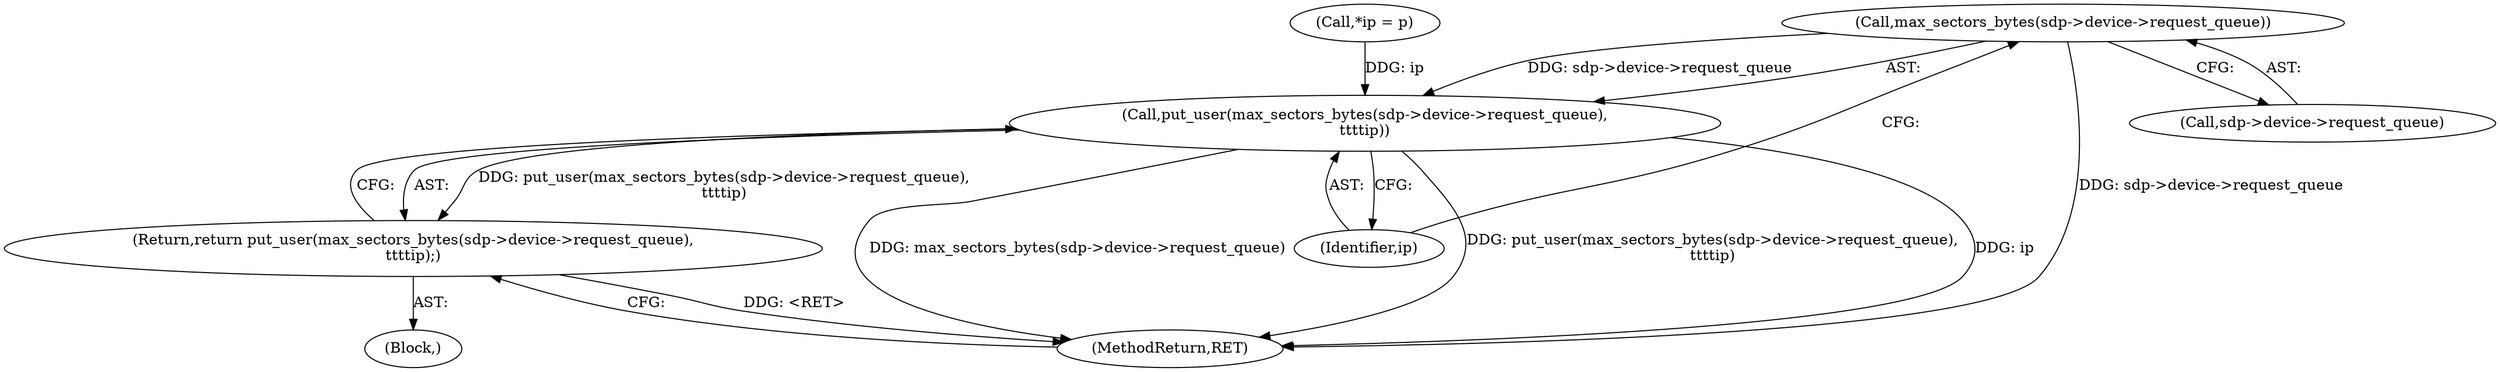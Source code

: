 digraph "0_linux_3e0097499839e0fe3af380410eababe5a47c4cf9_0@pointer" {
"1000962" [label="(Call,max_sectors_bytes(sdp->device->request_queue))"];
"1000961" [label="(Call,put_user(max_sectors_bytes(sdp->device->request_queue),\n\t\t\t\tip))"];
"1000960" [label="(Return,return put_user(max_sectors_bytes(sdp->device->request_queue),\n\t\t\t\tip);)"];
"1000960" [label="(Return,return put_user(max_sectors_bytes(sdp->device->request_queue),\n\t\t\t\tip);)"];
"1000962" [label="(Call,max_sectors_bytes(sdp->device->request_queue))"];
"1000963" [label="(Call,sdp->device->request_queue)"];
"1001060" [label="(MethodReturn,RET)"];
"1000118" [label="(Call,*ip = p)"];
"1000167" [label="(Block,)"];
"1000968" [label="(Identifier,ip)"];
"1000961" [label="(Call,put_user(max_sectors_bytes(sdp->device->request_queue),\n\t\t\t\tip))"];
"1000962" -> "1000961"  [label="AST: "];
"1000962" -> "1000963"  [label="CFG: "];
"1000963" -> "1000962"  [label="AST: "];
"1000968" -> "1000962"  [label="CFG: "];
"1000962" -> "1001060"  [label="DDG: sdp->device->request_queue"];
"1000962" -> "1000961"  [label="DDG: sdp->device->request_queue"];
"1000961" -> "1000960"  [label="AST: "];
"1000961" -> "1000968"  [label="CFG: "];
"1000968" -> "1000961"  [label="AST: "];
"1000960" -> "1000961"  [label="CFG: "];
"1000961" -> "1001060"  [label="DDG: max_sectors_bytes(sdp->device->request_queue)"];
"1000961" -> "1001060"  [label="DDG: put_user(max_sectors_bytes(sdp->device->request_queue),\n\t\t\t\tip)"];
"1000961" -> "1001060"  [label="DDG: ip"];
"1000961" -> "1000960"  [label="DDG: put_user(max_sectors_bytes(sdp->device->request_queue),\n\t\t\t\tip)"];
"1000118" -> "1000961"  [label="DDG: ip"];
"1000960" -> "1000167"  [label="AST: "];
"1001060" -> "1000960"  [label="CFG: "];
"1000960" -> "1001060"  [label="DDG: <RET>"];
}
